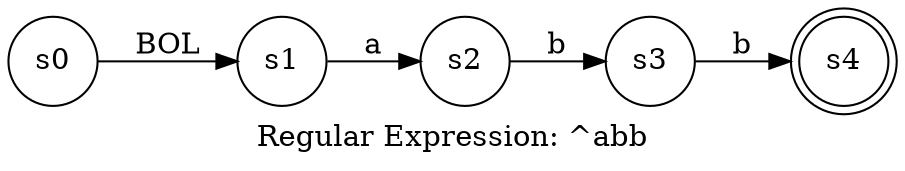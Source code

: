 digraph finite_state_machine {
	label="Regular Expression: ^abb";
	rankdir=LR;
	size="8,5"
	node [shape = doublecircle]; s4;
	node [shape = circle];
	s0 -> s1 [ label = "BOL" ];
	s1 -> s2 [ label = "a" ];
	s2 -> s3 [ label = "b" ];
	s3 -> s4 [ label = "b" ];
}
